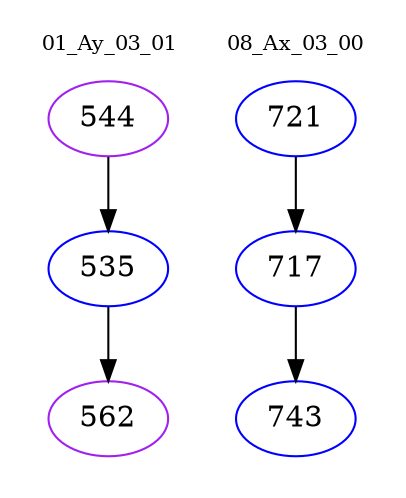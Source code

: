 digraph{
subgraph cluster_0 {
color = white
label = "01_Ay_03_01";
fontsize=10;
T0_544 [label="544", color="purple"]
T0_544 -> T0_535 [color="black"]
T0_535 [label="535", color="blue"]
T0_535 -> T0_562 [color="black"]
T0_562 [label="562", color="purple"]
}
subgraph cluster_1 {
color = white
label = "08_Ax_03_00";
fontsize=10;
T1_721 [label="721", color="blue"]
T1_721 -> T1_717 [color="black"]
T1_717 [label="717", color="blue"]
T1_717 -> T1_743 [color="black"]
T1_743 [label="743", color="blue"]
}
}

